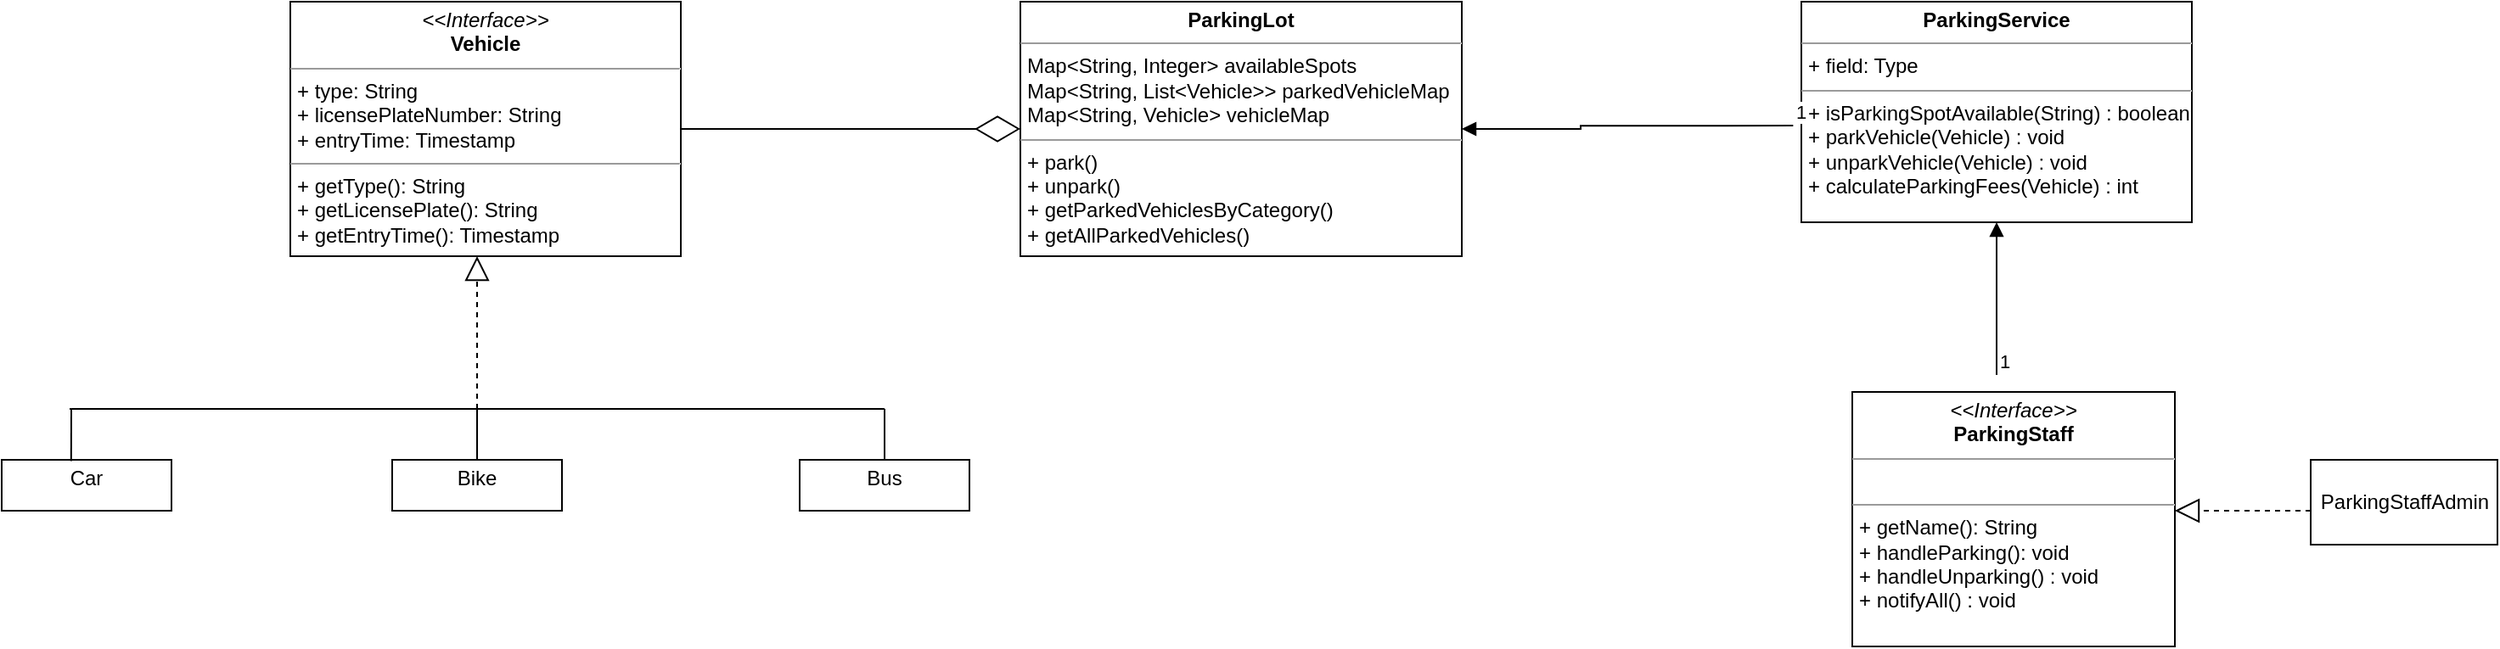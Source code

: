 <mxfile version="20.8.20" type="device"><diagram name="Page-1" id="M7QRlVOAx5ox1eZhLzsj"><mxGraphModel dx="1174" dy="499" grid="1" gridSize="10" guides="1" tooltips="1" connect="1" arrows="1" fold="1" page="1" pageScale="1" pageWidth="827" pageHeight="1169" math="0" shadow="0"><root><mxCell id="0"/><mxCell id="1" parent="0"/><mxCell id="E07Ek_t-O5pbKm-cFLmL-2" value="&lt;p style=&quot;margin:0px;margin-top:4px;text-align:center;&quot;&gt;&lt;i&gt;&amp;lt;&amp;lt;Interface&amp;gt;&amp;gt;&lt;/i&gt;&lt;br&gt;&lt;b&gt;Vehicle&lt;/b&gt;&lt;/p&gt;&lt;hr size=&quot;1&quot;&gt;&lt;p style=&quot;margin:0px;margin-left:4px;&quot;&gt;+ type: String&lt;br&gt;+ licensePlateNumber: String&lt;/p&gt;&lt;p style=&quot;margin:0px;margin-left:4px;&quot;&gt;+ entryTime: Timestamp&lt;/p&gt;&lt;hr size=&quot;1&quot;&gt;&lt;p style=&quot;margin:0px;margin-left:4px;&quot;&gt;+ getType(): String&lt;br&gt;+ getLicensePlate(): String&lt;br style=&quot;border-color: var(--border-color);&quot;&gt;+ getEntryTime(): Timestamp&lt;/p&gt;" style="verticalAlign=top;align=left;overflow=fill;fontSize=12;fontFamily=Helvetica;html=1;" vertex="1" parent="1"><mxGeometry x="170" y="90" width="230" height="150" as="geometry"/></mxCell><mxCell id="E07Ek_t-O5pbKm-cFLmL-3" value="" style="endArrow=block;dashed=1;endFill=0;endSize=12;html=1;rounded=0;" edge="1" parent="1"><mxGeometry width="160" relative="1" as="geometry"><mxPoint x="280" y="330" as="sourcePoint"/><mxPoint x="280" y="240" as="targetPoint"/></mxGeometry></mxCell><mxCell id="E07Ek_t-O5pbKm-cFLmL-4" value="" style="endArrow=none;html=1;rounded=0;" edge="1" parent="1"><mxGeometry width="50" height="50" relative="1" as="geometry"><mxPoint x="40" y="330" as="sourcePoint"/><mxPoint x="520" y="330" as="targetPoint"/></mxGeometry></mxCell><mxCell id="E07Ek_t-O5pbKm-cFLmL-5" value="&lt;p style=&quot;margin:0px;margin-top:4px;text-align:center;&quot;&gt;&lt;span style=&quot;background-color: initial;&quot;&gt;Bus&lt;/span&gt;&lt;br&gt;&lt;/p&gt;" style="verticalAlign=top;align=left;overflow=fill;fontSize=12;fontFamily=Helvetica;html=1;" vertex="1" parent="1"><mxGeometry x="470" y="360" width="100" height="30" as="geometry"/></mxCell><mxCell id="E07Ek_t-O5pbKm-cFLmL-6" value="&lt;p style=&quot;margin:0px;margin-top:4px;text-align:center;&quot;&gt;&lt;span style=&quot;background-color: initial;&quot;&gt;Bike&lt;/span&gt;&lt;br&gt;&lt;/p&gt;" style="verticalAlign=top;align=left;overflow=fill;fontSize=12;fontFamily=Helvetica;html=1;" vertex="1" parent="1"><mxGeometry x="230" y="360" width="100" height="30" as="geometry"/></mxCell><mxCell id="E07Ek_t-O5pbKm-cFLmL-7" value="&lt;p style=&quot;margin:0px;margin-top:4px;text-align:center;&quot;&gt;&lt;span style=&quot;background-color: initial;&quot;&gt;Car&lt;/span&gt;&lt;br&gt;&lt;/p&gt;" style="verticalAlign=top;align=left;overflow=fill;fontSize=12;fontFamily=Helvetica;html=1;" vertex="1" parent="1"><mxGeometry y="360" width="100" height="30" as="geometry"/></mxCell><mxCell id="E07Ek_t-O5pbKm-cFLmL-11" value="" style="endArrow=none;html=1;rounded=0;exitX=0.5;exitY=0;exitDx=0;exitDy=0;" edge="1" parent="1" source="E07Ek_t-O5pbKm-cFLmL-6"><mxGeometry width="50" height="50" relative="1" as="geometry"><mxPoint x="390" y="390" as="sourcePoint"/><mxPoint x="280" y="330" as="targetPoint"/><Array as="points"/></mxGeometry></mxCell><mxCell id="E07Ek_t-O5pbKm-cFLmL-12" value="" style="endArrow=none;html=1;rounded=0;entryX=0.5;entryY=0;entryDx=0;entryDy=0;" edge="1" parent="1" target="E07Ek_t-O5pbKm-cFLmL-5"><mxGeometry width="50" height="50" relative="1" as="geometry"><mxPoint x="520" y="330" as="sourcePoint"/><mxPoint x="290" y="340" as="targetPoint"/><Array as="points"/></mxGeometry></mxCell><mxCell id="E07Ek_t-O5pbKm-cFLmL-13" value="" style="endArrow=none;html=1;rounded=0;exitX=0.409;exitY=0.024;exitDx=0;exitDy=0;exitPerimeter=0;" edge="1" parent="1" source="E07Ek_t-O5pbKm-cFLmL-7"><mxGeometry width="50" height="50" relative="1" as="geometry"><mxPoint x="300" y="380" as="sourcePoint"/><mxPoint x="41" y="330" as="targetPoint"/><Array as="points"/></mxGeometry></mxCell><mxCell id="E07Ek_t-O5pbKm-cFLmL-18" value="&lt;p style=&quot;margin:0px;margin-top:4px;text-align:center;&quot;&gt;&lt;b&gt;ParkingLot&lt;/b&gt;&lt;/p&gt;&lt;hr size=&quot;1&quot;&gt;&lt;p style=&quot;margin:0px;margin-left:4px;&quot;&gt;Map&amp;lt;String, Integer&amp;gt; availableSpots&lt;br&gt;Map&amp;lt;String, List&amp;lt;Vehicle&amp;gt;&amp;gt; parkedVehicleMap&lt;br&gt;Map&amp;lt;String, Vehicle&amp;gt; vehicleMap&lt;/p&gt;&lt;hr size=&quot;1&quot;&gt;&lt;p style=&quot;margin:0px;margin-left:4px;&quot;&gt;+ park()&lt;/p&gt;&lt;p style=&quot;margin:0px;margin-left:4px;&quot;&gt;+ unpark()&lt;br&gt;+ getParkedVehiclesByCategory()&lt;br&gt;+ getAllParkedVehicles()&lt;/p&gt;" style="verticalAlign=top;align=left;overflow=fill;fontSize=12;fontFamily=Helvetica;html=1;" vertex="1" parent="1"><mxGeometry x="600" y="90" width="260" height="150" as="geometry"/></mxCell><mxCell id="E07Ek_t-O5pbKm-cFLmL-22" value="" style="endArrow=diamondThin;endFill=0;endSize=24;html=1;rounded=0;entryX=0;entryY=0.5;entryDx=0;entryDy=0;exitX=1;exitY=0.5;exitDx=0;exitDy=0;" edge="1" parent="1" source="E07Ek_t-O5pbKm-cFLmL-2" target="E07Ek_t-O5pbKm-cFLmL-18"><mxGeometry width="160" relative="1" as="geometry"><mxPoint x="460" y="120" as="sourcePoint"/><mxPoint x="400" y="175" as="targetPoint"/></mxGeometry></mxCell><mxCell id="E07Ek_t-O5pbKm-cFLmL-23" value="&lt;p style=&quot;margin:0px;margin-top:4px;text-align:center;&quot;&gt;&lt;i&gt;&amp;lt;&amp;lt;Interface&amp;gt;&amp;gt;&lt;/i&gt;&lt;br&gt;&lt;b&gt;ParkingStaff&lt;/b&gt;&lt;/p&gt;&lt;hr size=&quot;1&quot;&gt;&lt;p style=&quot;margin:0px;margin-left:4px;&quot;&gt;&lt;br&gt;&lt;/p&gt;&lt;hr size=&quot;1&quot;&gt;&lt;p style=&quot;margin:0px;margin-left:4px;&quot;&gt;+ getName(): String&lt;br&gt;+ handleParking(): void&lt;br&gt;+ handleUnparking() : void&lt;br&gt;+ notifyAll() : void&lt;/p&gt;" style="verticalAlign=top;align=left;overflow=fill;fontSize=12;fontFamily=Helvetica;html=1;" vertex="1" parent="1"><mxGeometry x="1090" y="320" width="190" height="150" as="geometry"/></mxCell><mxCell id="E07Ek_t-O5pbKm-cFLmL-24" value="" style="endArrow=block;dashed=1;endFill=0;endSize=12;html=1;rounded=0;" edge="1" parent="1"><mxGeometry width="160" relative="1" as="geometry"><mxPoint x="1360" y="390" as="sourcePoint"/><mxPoint x="1280" y="390" as="targetPoint"/><Array as="points"><mxPoint x="1320" y="390"/></Array></mxGeometry></mxCell><mxCell id="E07Ek_t-O5pbKm-cFLmL-26" value="ParkingStaffAdmin" style="html=1;" vertex="1" parent="1"><mxGeometry x="1360" y="360" width="110" height="50" as="geometry"/></mxCell><mxCell id="E07Ek_t-O5pbKm-cFLmL-33" value="&lt;p style=&quot;margin:0px;margin-top:4px;text-align:center;&quot;&gt;&lt;b&gt;ParkingService&lt;/b&gt;&lt;br&gt;&lt;/p&gt;&lt;hr size=&quot;1&quot;&gt;&lt;p style=&quot;margin:0px;margin-left:4px;&quot;&gt;+ field: Type&lt;/p&gt;&lt;hr size=&quot;1&quot;&gt;&lt;p style=&quot;margin:0px;margin-left:4px;&quot;&gt;+ isParkingSpotAvailable(String) : boolean&lt;br&gt;+ parkVehicle(Vehicle) : void&lt;br&gt;+ unparkVehicle(Vehicle) : void&lt;br&gt;+ calculateParkingFees(Vehicle) : int&lt;/p&gt;" style="verticalAlign=top;align=left;overflow=fill;fontSize=12;fontFamily=Helvetica;html=1;" vertex="1" parent="1"><mxGeometry x="1060" y="90" width="230" height="130" as="geometry"/></mxCell><mxCell id="E07Ek_t-O5pbKm-cFLmL-35" value="" style="endArrow=block;endFill=1;html=1;edgeStyle=orthogonalEdgeStyle;align=left;verticalAlign=top;rounded=0;entryX=0.5;entryY=1;entryDx=0;entryDy=0;" edge="1" parent="1" target="E07Ek_t-O5pbKm-cFLmL-33"><mxGeometry x="-1" relative="1" as="geometry"><mxPoint x="1175" y="310" as="sourcePoint"/><mxPoint x="1110" y="240" as="targetPoint"/><Array as="points"><mxPoint x="1175" y="240"/><mxPoint x="1175" y="240"/></Array></mxGeometry></mxCell><mxCell id="E07Ek_t-O5pbKm-cFLmL-36" value="1" style="edgeLabel;resizable=0;html=1;align=left;verticalAlign=bottom;" connectable="0" vertex="1" parent="E07Ek_t-O5pbKm-cFLmL-35"><mxGeometry x="-1" relative="1" as="geometry"/></mxCell><mxCell id="E07Ek_t-O5pbKm-cFLmL-40" value="" style="endArrow=block;endFill=1;html=1;edgeStyle=orthogonalEdgeStyle;align=left;verticalAlign=top;rounded=0;exitX=-0.021;exitY=0.562;exitDx=0;exitDy=0;exitPerimeter=0;entryX=1;entryY=0.5;entryDx=0;entryDy=0;" edge="1" parent="1" source="E07Ek_t-O5pbKm-cFLmL-33" target="E07Ek_t-O5pbKm-cFLmL-18"><mxGeometry x="-1" relative="1" as="geometry"><mxPoint x="870" y="260" as="sourcePoint"/><mxPoint x="910" y="180" as="targetPoint"/><Array as="points"><mxPoint x="930" y="163"/><mxPoint x="930" y="165"/></Array></mxGeometry></mxCell><mxCell id="E07Ek_t-O5pbKm-cFLmL-41" value="1" style="edgeLabel;resizable=0;html=1;align=left;verticalAlign=bottom;" connectable="0" vertex="1" parent="E07Ek_t-O5pbKm-cFLmL-40"><mxGeometry x="-1" relative="1" as="geometry"/></mxCell></root></mxGraphModel></diagram></mxfile>